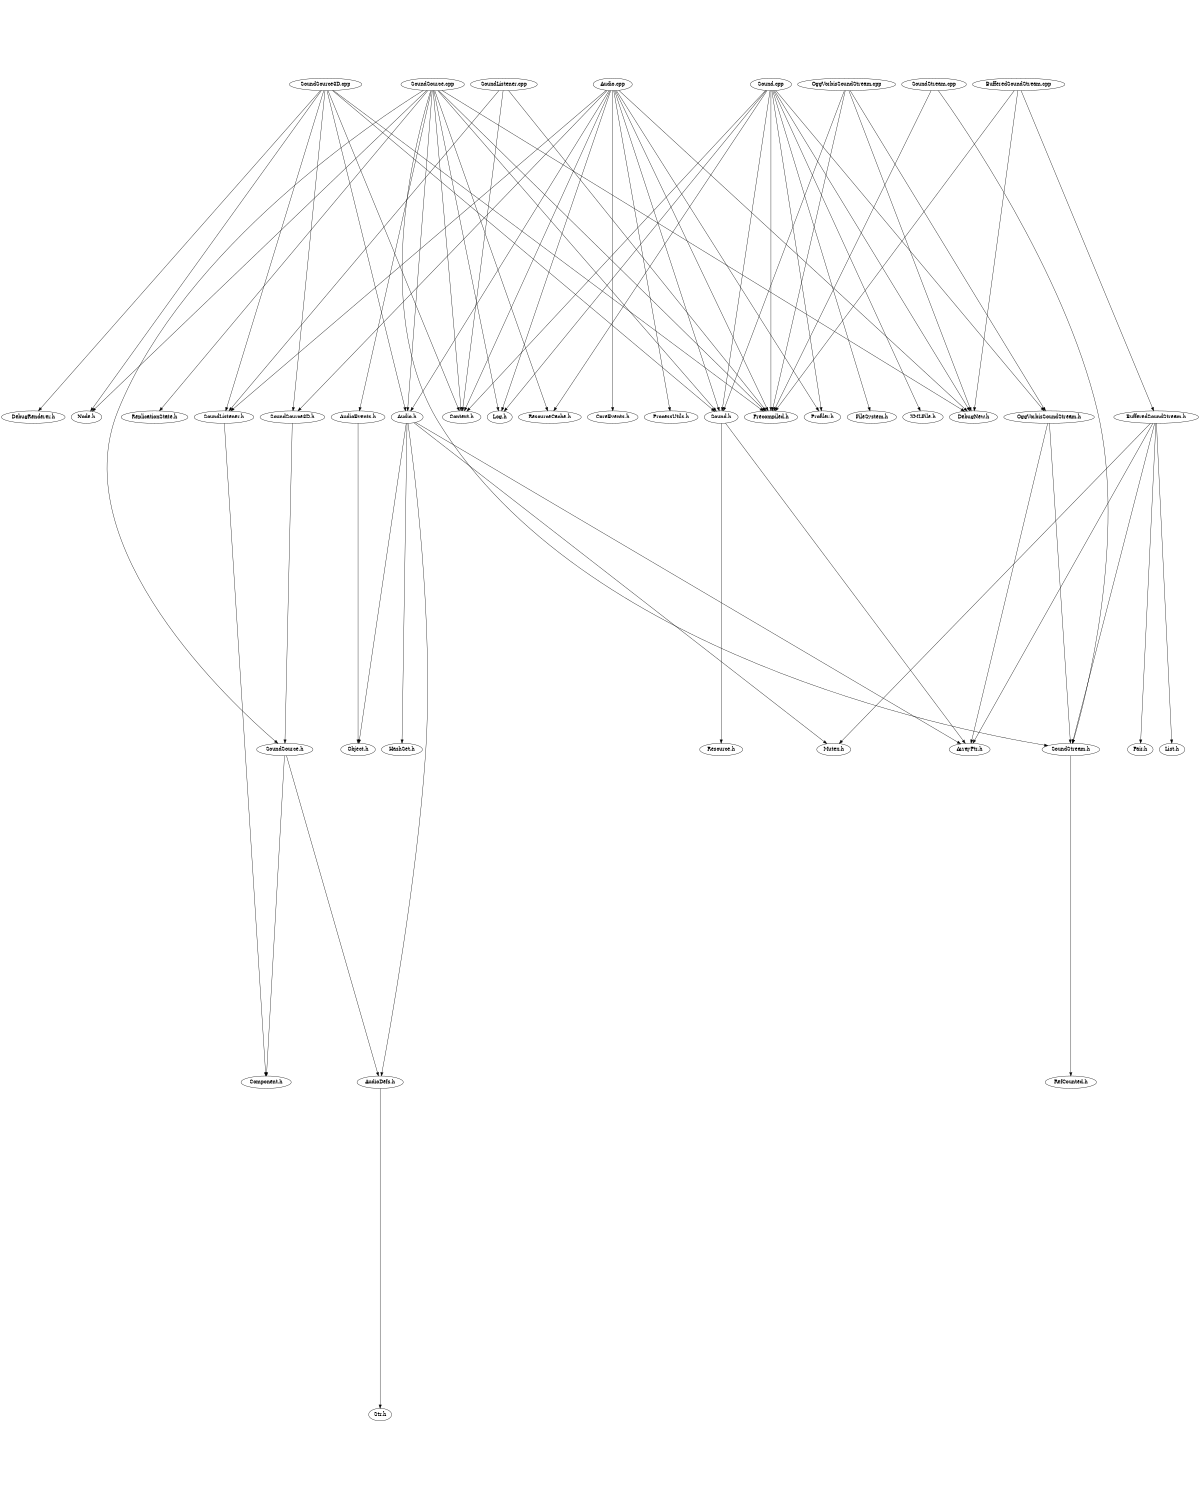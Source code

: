 digraph "source tree" {
    overlap=scale;
    size="8,10";
    ratio="fill";
    fontsize="16";
    fontname="Helvetica";
	clusterrank="local";
	"SoundSource3D.cpp" -> "SoundListener.h"
	"BufferedSoundStream.h" -> "List.h"
	"OggVorbisSoundStream.cpp" -> "Sound.h"
	"Sound.cpp" -> "DebugNew.h"
	"Audio.h" -> "Mutex.h"
	"Audio.cpp" -> "Sound.h"
	"OggVorbisSoundStream.cpp" -> "DebugNew.h"
	"SoundSource3D.cpp" -> "Context.h"
	"SoundSource.cpp" -> "SoundSource.h"
	"Sound.cpp" -> "Sound.h"
	"BufferedSoundStream.h" -> "Pair.h"
	"AudioDefs.h" -> "Str.h"
	"BufferedSoundStream.h" -> "SoundStream.h"
	"Sound.cpp" -> "ResourceCache.h"
	"OggVorbisSoundStream.h" -> "SoundStream.h"
	"Audio.h" -> "ArrayPtr.h"
	"BufferedSoundStream.cpp" -> "Precompiled.h"
	"SoundListener.cpp" -> "Precompiled.h"
	"Audio.cpp" -> "Audio.h"
	"Sound.cpp" -> "Context.h"
	"Audio.cpp" -> "Precompiled.h"
	"Sound.h" -> "Resource.h"
	"SoundSource.cpp" -> "SoundStream.h"
	"SoundSource3D.cpp" -> "Node.h"
	"Sound.cpp" -> "XMLFile.h"
	"SoundSource.cpp" -> "Context.h"
	"Audio.h" -> "AudioDefs.h"
	"Sound.cpp" -> "Precompiled.h"
	"BufferedSoundStream.h" -> "Mutex.h"
	"Sound.cpp" -> "OggVorbisSoundStream.h"
	"SoundSource3D.cpp" -> "Precompiled.h"
	"Audio.cpp" -> "Log.h"
	"SoundSource.h" -> "AudioDefs.h"
	"Audio.cpp" -> "Profiler.h"
	"OggVorbisSoundStream.cpp" -> "Precompiled.h"
	"BufferedSoundStream.h" -> "ArrayPtr.h"
	"SoundSource.cpp" -> "AudioEvents.h"
	"SoundStream.cpp" -> "Precompiled.h"
	"SoundSource.cpp" -> "ResourceCache.h"
	"Audio.cpp" -> "SoundSource3D.h"
	"SoundStream.cpp" -> "SoundStream.h"
	"Audio.cpp" -> "CoreEvents.h"
	"SoundSource.cpp" -> "DebugNew.h"
	"Audio.cpp" -> "Context.h"
	"SoundSource3D.cpp" -> "Audio.h"
	"SoundSource.cpp" -> "ReplicationState.h"
	"Sound.cpp" -> "Profiler.h"
	"SoundSource3D.cpp" -> "Sound.h"
	"SoundSource.h" -> "Component.h"
	"OggVorbisSoundStream.cpp" -> "OggVorbisSoundStream.h"
	"SoundSource.cpp" -> "Log.h"
	"Sound.cpp" -> "Log.h"
	"SoundListener.cpp" -> "SoundListener.h"
	"SoundSource.cpp" -> "Precompiled.h"
	"SoundListener.cpp" -> "Context.h"
	"Sound.h" -> "ArrayPtr.h"
	"SoundSource3D.cpp" -> "DebugRenderer.h"
	"Audio.cpp" -> "DebugNew.h"
	"SoundListener.h" -> "Component.h"
	"SoundSource3D.h" -> "SoundSource.h"
	"BufferedSoundStream.cpp" -> "BufferedSoundStream.h"
	"SoundSource.cpp" -> "Node.h"
	"SoundStream.h" -> "RefCounted.h"
	"AudioEvents.h" -> "Object.h"
	"Audio.h" -> "Object.h"
	"SoundSource.cpp" -> "Audio.h"
	"OggVorbisSoundStream.h" -> "ArrayPtr.h"
	"BufferedSoundStream.cpp" -> "DebugNew.h"
	"Audio.cpp" -> "ProcessUtils.h"
	"Audio.h" -> "HashSet.h"
	"Audio.cpp" -> "SoundListener.h"
	"SoundSource3D.cpp" -> "SoundSource3D.h"
	"Sound.cpp" -> "FileSystem.h"
	"SoundSource.cpp" -> "Sound.h"
}
